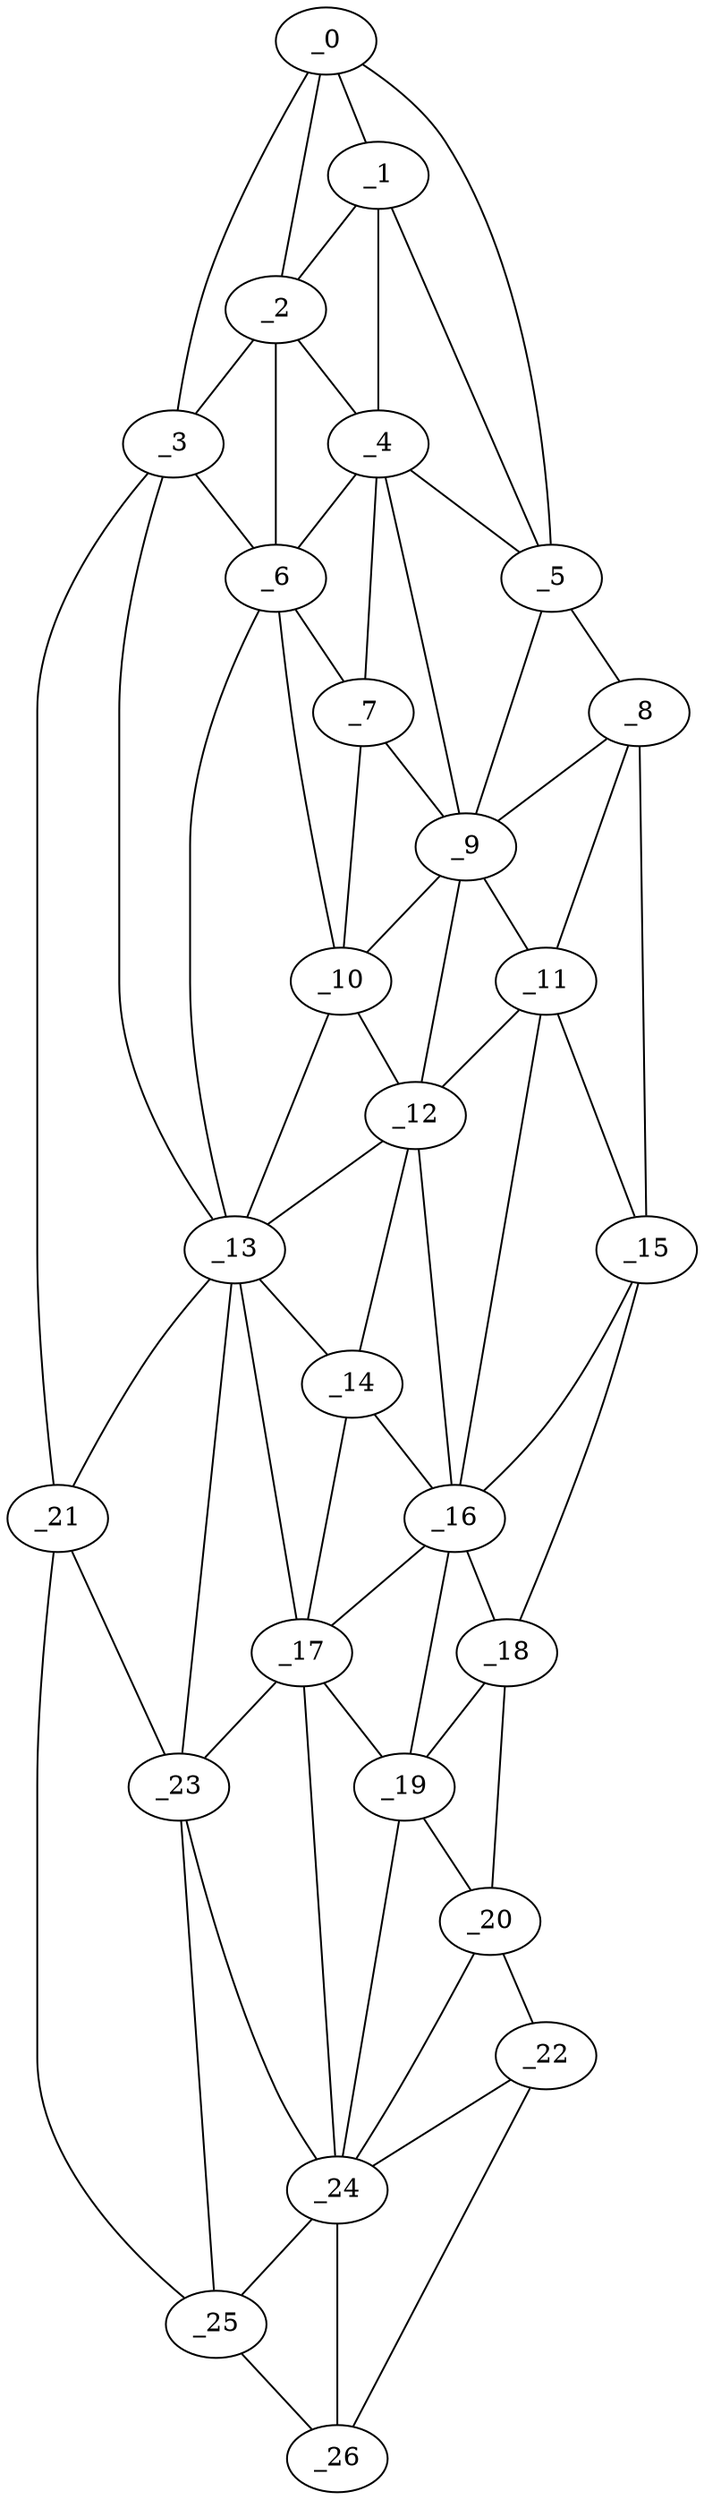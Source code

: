 graph "obj72__90.gxl" {
	_0	 [x=4,
		y=38];
	_1	 [x=16,
		y=40];
	_0 -- _1	 [valence=1];
	_2	 [x=20,
		y=77];
	_0 -- _2	 [valence=2];
	_3	 [x=20,
		y=85];
	_0 -- _3	 [valence=1];
	_5	 [x=41,
		y=32];
	_0 -- _5	 [valence=1];
	_1 -- _2	 [valence=2];
	_4	 [x=40,
		y=39];
	_1 -- _4	 [valence=1];
	_1 -- _5	 [valence=2];
	_2 -- _3	 [valence=2];
	_2 -- _4	 [valence=1];
	_6	 [x=43,
		y=78];
	_2 -- _6	 [valence=2];
	_3 -- _6	 [valence=2];
	_13	 [x=70,
		y=88];
	_3 -- _13	 [valence=2];
	_21	 [x=109,
		y=94];
	_3 -- _21	 [valence=1];
	_4 -- _5	 [valence=2];
	_4 -- _6	 [valence=2];
	_7	 [x=49,
		y=43];
	_4 -- _7	 [valence=2];
	_9	 [x=53,
		y=35];
	_4 -- _9	 [valence=2];
	_8	 [x=53,
		y=31];
	_5 -- _8	 [valence=1];
	_5 -- _9	 [valence=2];
	_6 -- _7	 [valence=2];
	_10	 [x=58,
		y=51];
	_6 -- _10	 [valence=1];
	_6 -- _13	 [valence=1];
	_7 -- _9	 [valence=2];
	_7 -- _10	 [valence=2];
	_8 -- _9	 [valence=2];
	_11	 [x=60,
		y=32];
	_8 -- _11	 [valence=2];
	_15	 [x=78,
		y=29];
	_8 -- _15	 [valence=1];
	_9 -- _10	 [valence=2];
	_9 -- _11	 [valence=1];
	_12	 [x=64,
		y=50];
	_9 -- _12	 [valence=2];
	_10 -- _12	 [valence=2];
	_10 -- _13	 [valence=2];
	_11 -- _12	 [valence=2];
	_11 -- _15	 [valence=2];
	_16	 [x=78,
		y=37];
	_11 -- _16	 [valence=2];
	_12 -- _13	 [valence=1];
	_14	 [x=72,
		y=50];
	_12 -- _14	 [valence=1];
	_12 -- _16	 [valence=2];
	_13 -- _14	 [valence=2];
	_17	 [x=78,
		y=47];
	_13 -- _17	 [valence=2];
	_13 -- _21	 [valence=1];
	_23	 [x=112,
		y=77];
	_13 -- _23	 [valence=1];
	_14 -- _16	 [valence=2];
	_14 -- _17	 [valence=1];
	_15 -- _16	 [valence=2];
	_18	 [x=85,
		y=29];
	_15 -- _18	 [valence=1];
	_16 -- _17	 [valence=2];
	_16 -- _18	 [valence=2];
	_19	 [x=86,
		y=37];
	_16 -- _19	 [valence=1];
	_17 -- _19	 [valence=2];
	_17 -- _23	 [valence=2];
	_24	 [x=113,
		y=41];
	_17 -- _24	 [valence=1];
	_18 -- _19	 [valence=2];
	_20	 [x=95,
		y=29];
	_18 -- _20	 [valence=1];
	_19 -- _20	 [valence=2];
	_19 -- _24	 [valence=2];
	_22	 [x=112,
		y=29];
	_20 -- _22	 [valence=1];
	_20 -- _24	 [valence=2];
	_21 -- _23	 [valence=1];
	_25	 [x=125,
		y=50];
	_21 -- _25	 [valence=1];
	_22 -- _24	 [valence=1];
	_26	 [x=126,
		y=38];
	_22 -- _26	 [valence=1];
	_23 -- _24	 [valence=1];
	_23 -- _25	 [valence=2];
	_24 -- _25	 [valence=2];
	_24 -- _26	 [valence=2];
	_25 -- _26	 [valence=1];
}
